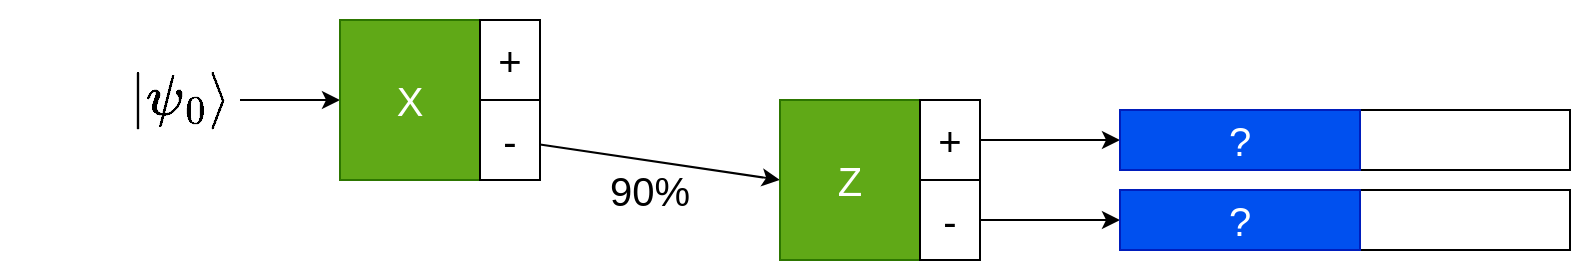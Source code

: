 <mxfile>
    <diagram id="o-Ko79kYP5cQ38RKPyG5" name="Page-1">
        <mxGraphModel dx="881" dy="709" grid="1" gridSize="10" guides="1" tooltips="1" connect="1" arrows="1" fold="1" page="1" pageScale="1" pageWidth="850" pageHeight="1100" math="1" shadow="0">
            <root>
                <mxCell id="0"/>
                <mxCell id="1" parent="0"/>
                <mxCell id="6" style="edgeStyle=none;html=1;entryX=0;entryY=0.5;entryDx=0;entryDy=0;fontSize=20;" parent="1" target="3" edge="1">
                    <mxGeometry relative="1" as="geometry">
                        <mxPoint x="140" y="320" as="sourcePoint"/>
                    </mxGeometry>
                </mxCell>
                <mxCell id="3" value="X" style="rounded=0;whiteSpace=wrap;html=1;fontSize=20;fillColor=#60a917;fontColor=#ffffff;strokeColor=#2D7600;" parent="1" vertex="1">
                    <mxGeometry x="190" y="280" width="70" height="80" as="geometry"/>
                </mxCell>
                <mxCell id="4" value="+" style="rounded=0;whiteSpace=wrap;html=1;fontSize=20;" parent="1" vertex="1">
                    <mxGeometry x="260" y="280" width="30" height="40" as="geometry"/>
                </mxCell>
                <mxCell id="10" style="edgeStyle=none;html=1;entryX=0;entryY=0.5;entryDx=0;entryDy=0;fontSize=20;" parent="1" source="5" target="7" edge="1">
                    <mxGeometry relative="1" as="geometry"/>
                </mxCell>
                <mxCell id="5" value="-" style="rounded=0;whiteSpace=wrap;html=1;fontSize=20;" parent="1" vertex="1">
                    <mxGeometry x="260" y="320" width="30" height="40" as="geometry"/>
                </mxCell>
                <mxCell id="7" value="Z" style="rounded=0;whiteSpace=wrap;html=1;fontSize=20;fillColor=#60a917;fontColor=#ffffff;strokeColor=#2D7600;" parent="1" vertex="1">
                    <mxGeometry x="410" y="320" width="70" height="80" as="geometry"/>
                </mxCell>
                <mxCell id="20" style="edgeStyle=none;html=1;entryX=0;entryY=0.5;entryDx=0;entryDy=0;fontSize=24;" edge="1" parent="1" source="8" target="19">
                    <mxGeometry relative="1" as="geometry"/>
                </mxCell>
                <mxCell id="8" value="+" style="rounded=0;whiteSpace=wrap;html=1;fontSize=20;" parent="1" vertex="1">
                    <mxGeometry x="480" y="320" width="30" height="40" as="geometry"/>
                </mxCell>
                <mxCell id="14" style="edgeStyle=none;html=1;entryX=0;entryY=0.5;entryDx=0;entryDy=0;fontSize=20;" parent="1" source="9" target="13" edge="1">
                    <mxGeometry relative="1" as="geometry"/>
                </mxCell>
                <mxCell id="9" value="-" style="rounded=0;whiteSpace=wrap;html=1;fontSize=20;" parent="1" vertex="1">
                    <mxGeometry x="480" y="360" width="30" height="40" as="geometry"/>
                </mxCell>
                <mxCell id="11" value="90%" style="text;html=1;strokeColor=none;fillColor=none;align=center;verticalAlign=middle;whiteSpace=wrap;rounded=0;fontSize=20;" parent="1" vertex="1">
                    <mxGeometry x="320" y="350" width="50" height="30" as="geometry"/>
                </mxCell>
                <mxCell id="12" value="" style="rounded=0;whiteSpace=wrap;html=1;fontSize=20;" parent="1" vertex="1">
                    <mxGeometry x="580" y="365" width="225" height="30" as="geometry"/>
                </mxCell>
                <mxCell id="13" value="?" style="rounded=0;whiteSpace=wrap;html=1;fontSize=20;fillColor=#0050ef;fontColor=#ffffff;strokeColor=#001DBC;" parent="1" vertex="1">
                    <mxGeometry x="580" y="365" width="120" height="30" as="geometry"/>
                </mxCell>
                <mxCell id="16" value="&lt;font style=&quot;font-size: 24px;&quot;&gt;$$&lt;br&gt;| \psi_0 \rangle&lt;br&gt;$$&lt;/font&gt;" style="text;html=1;align=center;verticalAlign=middle;resizable=0;points=[];autosize=1;strokeColor=none;fillColor=none;" vertex="1" parent="1">
                    <mxGeometry x="20" y="270" width="180" height="100" as="geometry"/>
                </mxCell>
                <mxCell id="18" value="" style="rounded=0;whiteSpace=wrap;html=1;fontSize=20;" vertex="1" parent="1">
                    <mxGeometry x="580" y="325" width="225" height="30" as="geometry"/>
                </mxCell>
                <mxCell id="19" value="?" style="rounded=0;whiteSpace=wrap;html=1;fontSize=20;fillColor=#0050ef;fontColor=#ffffff;strokeColor=#001DBC;" vertex="1" parent="1">
                    <mxGeometry x="580" y="325" width="120" height="30" as="geometry"/>
                </mxCell>
            </root>
        </mxGraphModel>
    </diagram>
</mxfile>